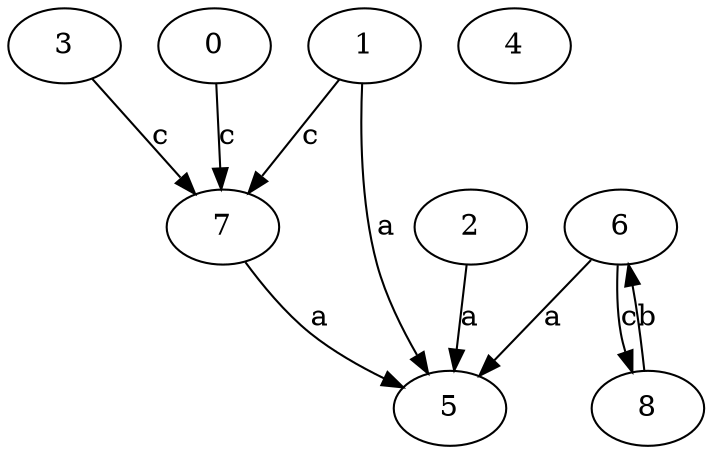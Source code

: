 strict digraph  {
3;
0;
4;
5;
6;
1;
7;
2;
8;
3 -> 7  [label=c];
0 -> 7  [label=c];
6 -> 5  [label=a];
6 -> 8  [label=c];
1 -> 5  [label=a];
1 -> 7  [label=c];
7 -> 5  [label=a];
2 -> 5  [label=a];
8 -> 6  [label=b];
}
